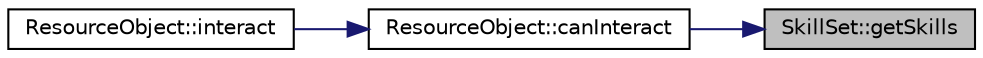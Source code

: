 digraph "SkillSet::getSkills"
{
 // LATEX_PDF_SIZE
  edge [fontname="Helvetica",fontsize="10",labelfontname="Helvetica",labelfontsize="10"];
  node [fontname="Helvetica",fontsize="10",shape=record];
  rankdir="RL";
  Node1 [label="SkillSet::getSkills",height=0.2,width=0.4,color="black", fillcolor="grey75", style="filled", fontcolor="black",tooltip="Returns map with skill id keys and SkillInfo values."];
  Node1 -> Node2 [dir="back",color="midnightblue",fontsize="10",style="solid",fontname="Helvetica"];
  Node2 [label="ResourceObject::canInteract",height=0.2,width=0.4,color="black", fillcolor="white", style="filled",URL="$classResourceObject.html#aef108c1b74c650c9a0c0bfcb5d25d8c5",tooltip="Check if the entity can interact with the object."];
  Node2 -> Node3 [dir="back",color="midnightblue",fontsize="10",style="solid",fontname="Helvetica"];
  Node3 [label="ResourceObject::interact",height=0.2,width=0.4,color="black", fillcolor="white", style="filled",URL="$classResourceObject.html#aaee08d1b37836242c2ede45abbf7df71",tooltip="Interact with the object."];
}

